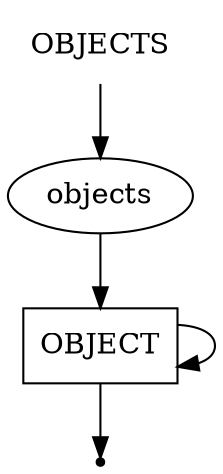digraph OBJECTS {
    start [label=OBJECTS shape=plaintext]
    A [label="objects" shape=oval]
    B [label=OBJECT shape=box]
    end [label="" shape=point]
    start -> A
    A -> B
    B -> B
    B -> end
}